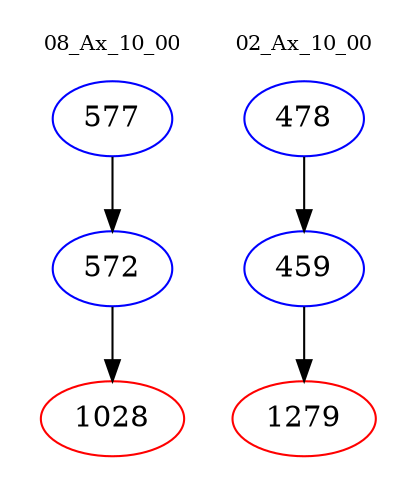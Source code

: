 digraph{
subgraph cluster_0 {
color = white
label = "08_Ax_10_00";
fontsize=10;
T0_577 [label="577", color="blue"]
T0_577 -> T0_572 [color="black"]
T0_572 [label="572", color="blue"]
T0_572 -> T0_1028 [color="black"]
T0_1028 [label="1028", color="red"]
}
subgraph cluster_1 {
color = white
label = "02_Ax_10_00";
fontsize=10;
T1_478 [label="478", color="blue"]
T1_478 -> T1_459 [color="black"]
T1_459 [label="459", color="blue"]
T1_459 -> T1_1279 [color="black"]
T1_1279 [label="1279", color="red"]
}
}
